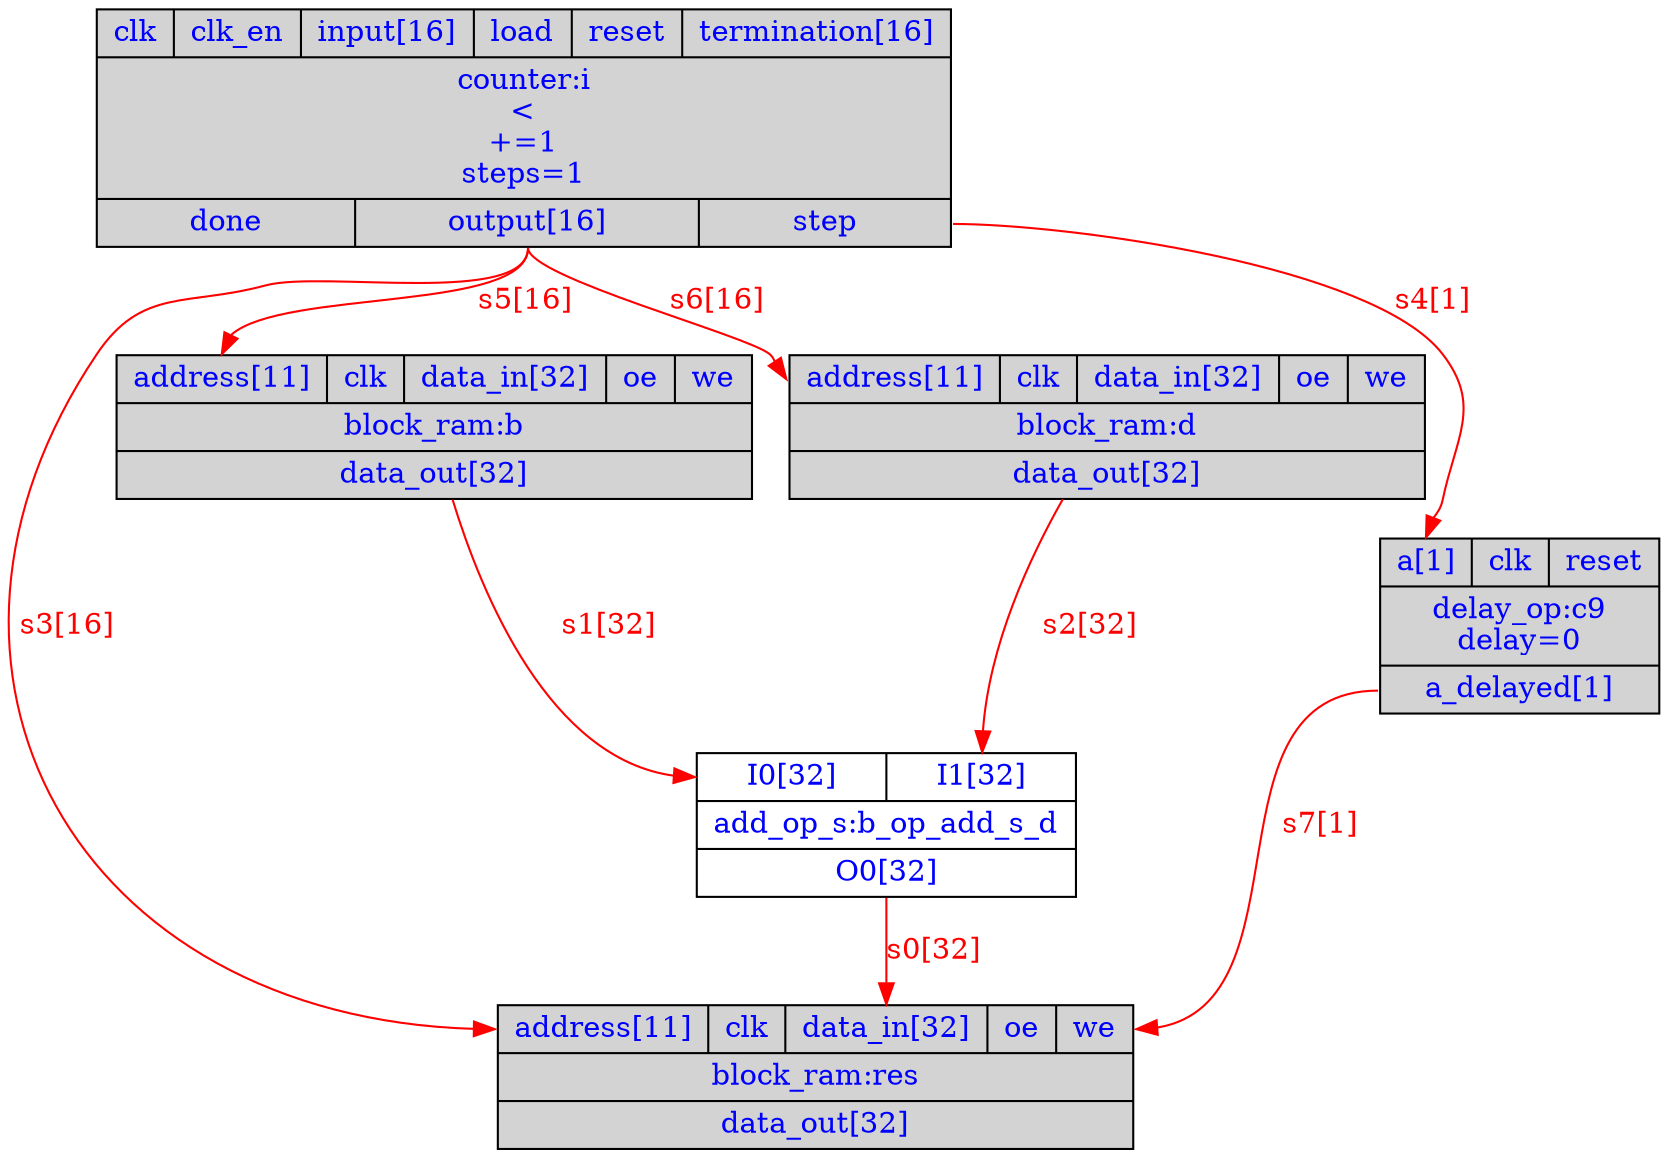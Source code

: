 digraph diagram {
// Components (Nodes) 
"i" [shape=record, fontcolor=blue, style="filled", fillcolor="lightgray", label="{{<clk>clk|<clk_en>clk_en|<input>input[16]|<load>load|<reset>reset|<termination>termination[16]}|counter:i\n\<\n+=1\nsteps=1|{<done>done|<output>output[16]|<step>step}}"]; 
"res" [shape=record, fontcolor=blue, style="filled", fillcolor="lightgray", label="{{<address>address[11]|<clk>clk|<data_in>data_in[32]|<oe>oe|<we>we}|block_ram:res|{<data_out>data_out[32]}}"]; 
"b_op_add_s_d" [shape=record, fontcolor=blue, label="{{<I0>I0[32]|<I1>I1[32]}|add_op_s:b_op_add_s_d|{<O0>O0[32]}}"]; 
"b" [shape=record, fontcolor=blue, style="filled", fillcolor="lightgray", label="{{<address>address[11]|<clk>clk|<data_in>data_in[32]|<oe>oe|<we>we}|block_ram:b|{<data_out>data_out[32]}}"]; 
"d" [shape=record, fontcolor=blue, style="filled", fillcolor="lightgray", label="{{<address>address[11]|<clk>clk|<data_in>data_in[32]|<oe>oe|<we>we}|block_ram:d|{<data_out>data_out[32]}}"]; 
"c9" [shape=record, fontcolor=blue, style="filled", fillcolor="lightgray", label="{{<a>a[1]|<clk>clk|<reset>reset}|delay_op:c9\ndelay=0|{<a_delayed>a_delayed[1]}}"]; 
// Signals (Edges) 
"b_op_add_s_d":O0 -> "res":data_in[label="s0[32]" color=red fontcolor=red]; 
"b" -> "b_op_add_s_d":I0[label="s1[32]" color=red fontcolor=red]; 
"d" -> "b_op_add_s_d":I1[label="s2[32]" color=red fontcolor=red]; 
"i":output -> "res":address[label="s3[16]" color=red fontcolor=red]; 
"i":step -> "c9":a[label="s4[1]" color=red fontcolor=red]; 
"i":output -> "b":address[label="s5[16]" color=red fontcolor=red]; 
"i":output -> "d":address[label="s6[16]" color=red fontcolor=red]; 
"c9":a_delayed -> "res":we[label="s7[1]" color=red fontcolor=red]; 
}
